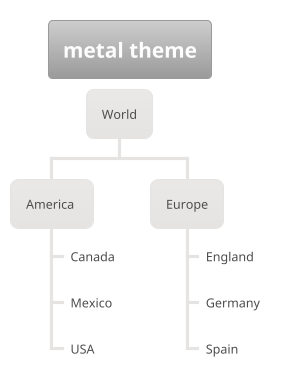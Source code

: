 ' Do not edit
' Theme Gallery
' autogenerated by script
'
@startwbs
!theme metal
title metal theme
* World
** America 
***_ Canada 
***_ Mexico
***_ USA
** Europe
***_  England
***_  Germany
***_  Spain
@endwbs
